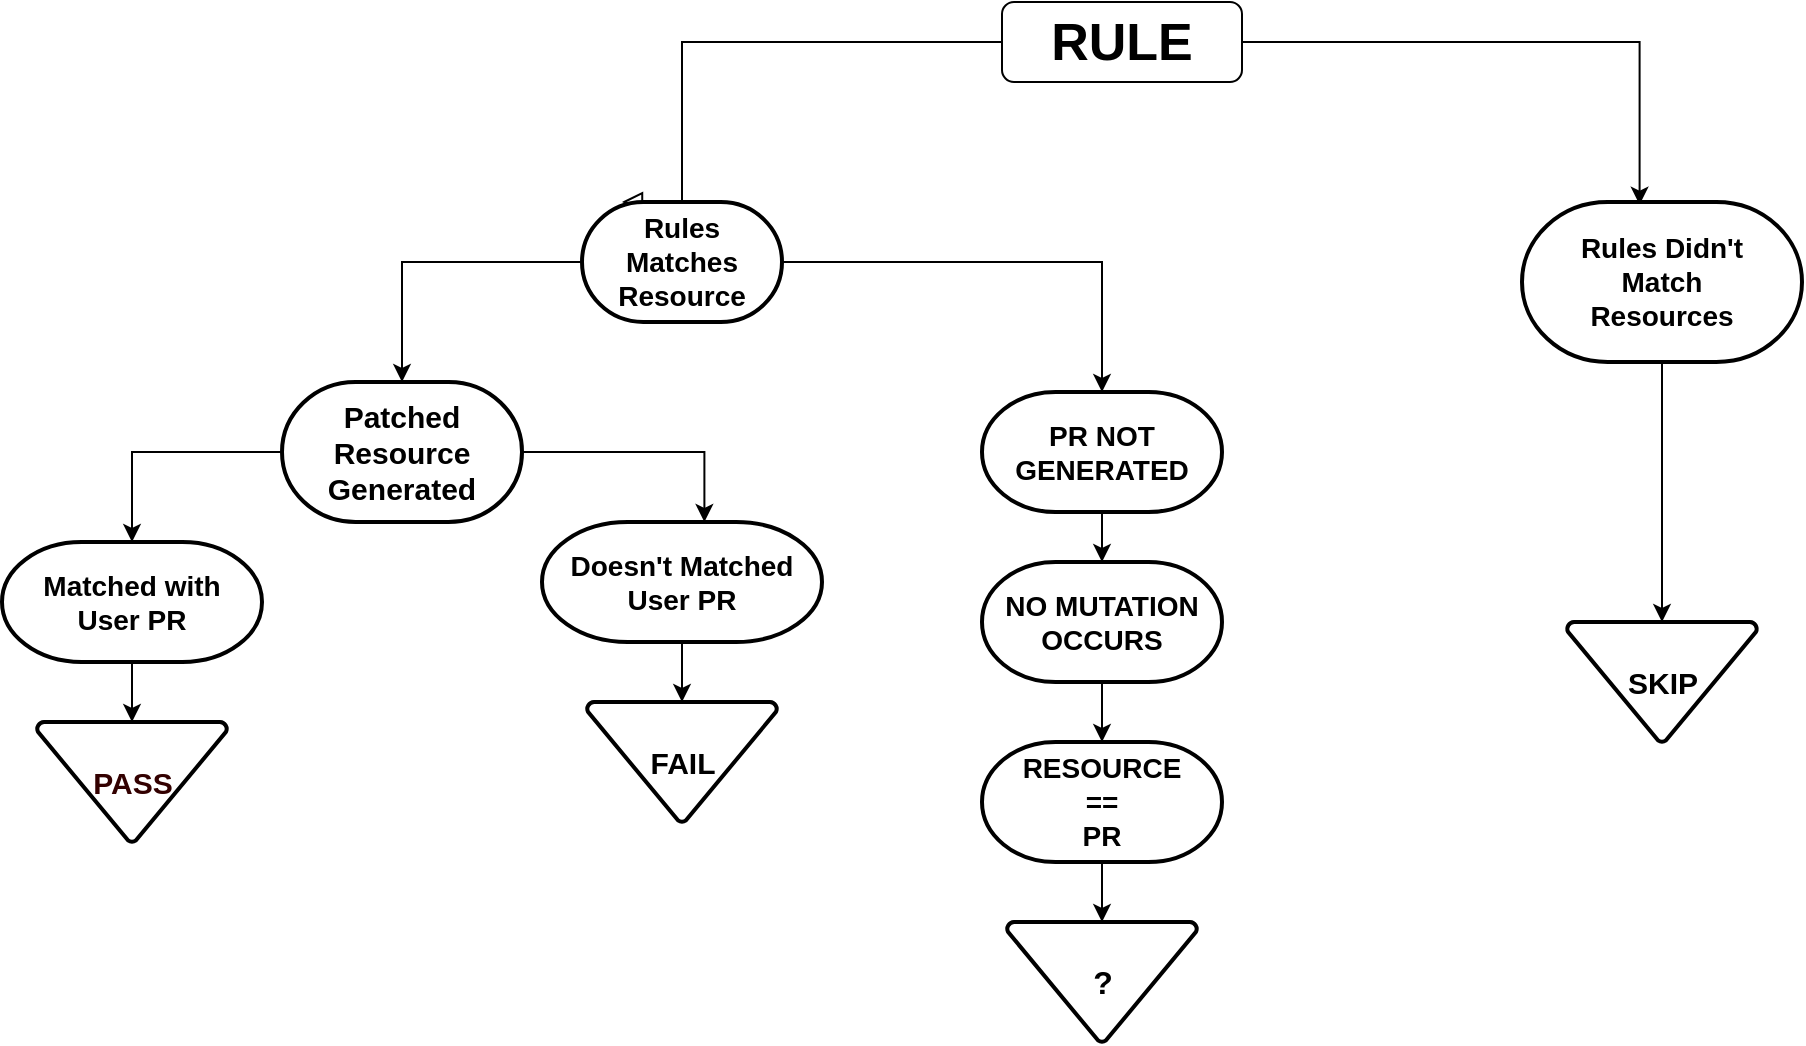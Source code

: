 <mxfile version="14.9.8" type="github">
  <diagram id="C5RBs43oDa-KdzZeNtuy" name="Page-1">
    <mxGraphModel dx="1865" dy="535" grid="1" gridSize="10" guides="1" tooltips="1" connect="1" arrows="1" fold="1" page="1" pageScale="1" pageWidth="827" pageHeight="1169" math="0" shadow="0">
      <root>
        <mxCell id="WIyWlLk6GJQsqaUBKTNV-0" />
        <mxCell id="WIyWlLk6GJQsqaUBKTNV-1" parent="WIyWlLk6GJQsqaUBKTNV-0" />
        <mxCell id="WIyWlLk6GJQsqaUBKTNV-2" value="" style="rounded=0;html=1;jettySize=auto;orthogonalLoop=1;fontSize=11;endArrow=block;endFill=0;endSize=8;strokeWidth=1;shadow=0;labelBackgroundColor=none;edgeStyle=orthogonalEdgeStyle;" parent="WIyWlLk6GJQsqaUBKTNV-1" source="WIyWlLk6GJQsqaUBKTNV-3" edge="1">
          <mxGeometry relative="1" as="geometry">
            <mxPoint x="160" y="160" as="targetPoint" />
            <Array as="points">
              <mxPoint x="190" y="80" />
              <mxPoint x="190" y="160" />
            </Array>
          </mxGeometry>
        </mxCell>
        <mxCell id="43zXW1gvgtbVfvHvfjgB-4" style="edgeStyle=orthogonalEdgeStyle;rounded=0;orthogonalLoop=1;jettySize=auto;html=1;entryX=0.42;entryY=0.017;entryDx=0;entryDy=0;entryPerimeter=0;" edge="1" parent="WIyWlLk6GJQsqaUBKTNV-1" source="WIyWlLk6GJQsqaUBKTNV-3" target="43zXW1gvgtbVfvHvfjgB-29">
          <mxGeometry relative="1" as="geometry">
            <mxPoint x="660" y="190" as="targetPoint" />
          </mxGeometry>
        </mxCell>
        <mxCell id="WIyWlLk6GJQsqaUBKTNV-3" value="&lt;font style=&quot;font-size: 26px&quot;&gt;&lt;b&gt;RULE&lt;/b&gt;&lt;/font&gt;" style="rounded=1;whiteSpace=wrap;html=1;fontSize=12;glass=0;strokeWidth=1;shadow=0;" parent="WIyWlLk6GJQsqaUBKTNV-1" vertex="1">
          <mxGeometry x="350" y="60" width="120" height="40" as="geometry" />
        </mxCell>
        <mxCell id="43zXW1gvgtbVfvHvfjgB-12" style="edgeStyle=orthogonalEdgeStyle;rounded=0;orthogonalLoop=1;jettySize=auto;html=1;" edge="1" parent="WIyWlLk6GJQsqaUBKTNV-1" source="43zXW1gvgtbVfvHvfjgB-11" target="43zXW1gvgtbVfvHvfjgB-13">
          <mxGeometry relative="1" as="geometry">
            <mxPoint x="40" y="280" as="targetPoint" />
          </mxGeometry>
        </mxCell>
        <mxCell id="43zXW1gvgtbVfvHvfjgB-23" style="edgeStyle=orthogonalEdgeStyle;rounded=0;orthogonalLoop=1;jettySize=auto;html=1;" edge="1" parent="WIyWlLk6GJQsqaUBKTNV-1" source="43zXW1gvgtbVfvHvfjgB-11" target="43zXW1gvgtbVfvHvfjgB-24">
          <mxGeometry relative="1" as="geometry">
            <mxPoint x="400" y="250" as="targetPoint" />
            <Array as="points">
              <mxPoint x="400" y="190" />
            </Array>
          </mxGeometry>
        </mxCell>
        <mxCell id="43zXW1gvgtbVfvHvfjgB-11" value="&lt;font style=&quot;font-size: 14px&quot;&gt;&lt;b&gt;Rules Matches&lt;br&gt;Resource&lt;/b&gt;&lt;/font&gt;" style="strokeWidth=2;html=1;shape=mxgraph.flowchart.terminator;whiteSpace=wrap;" vertex="1" parent="WIyWlLk6GJQsqaUBKTNV-1">
          <mxGeometry x="140" y="160" width="100" height="60" as="geometry" />
        </mxCell>
        <mxCell id="43zXW1gvgtbVfvHvfjgB-14" style="edgeStyle=orthogonalEdgeStyle;rounded=0;orthogonalLoop=1;jettySize=auto;html=1;" edge="1" parent="WIyWlLk6GJQsqaUBKTNV-1" source="43zXW1gvgtbVfvHvfjgB-13" target="43zXW1gvgtbVfvHvfjgB-15">
          <mxGeometry relative="1" as="geometry">
            <mxPoint x="-80" y="360" as="targetPoint" />
          </mxGeometry>
        </mxCell>
        <mxCell id="43zXW1gvgtbVfvHvfjgB-18" style="edgeStyle=orthogonalEdgeStyle;rounded=0;orthogonalLoop=1;jettySize=auto;html=1;entryX=0.58;entryY=0;entryDx=0;entryDy=0;entryPerimeter=0;" edge="1" parent="WIyWlLk6GJQsqaUBKTNV-1" source="43zXW1gvgtbVfvHvfjgB-13" target="43zXW1gvgtbVfvHvfjgB-17">
          <mxGeometry relative="1" as="geometry" />
        </mxCell>
        <mxCell id="43zXW1gvgtbVfvHvfjgB-13" value="&lt;font style=&quot;font-size: 15px&quot;&gt;&lt;b&gt;Patched Resource&lt;br&gt;Generated&lt;/b&gt;&lt;/font&gt;" style="strokeWidth=2;html=1;shape=mxgraph.flowchart.terminator;whiteSpace=wrap;" vertex="1" parent="WIyWlLk6GJQsqaUBKTNV-1">
          <mxGeometry x="-10" y="250" width="120" height="70" as="geometry" />
        </mxCell>
        <mxCell id="43zXW1gvgtbVfvHvfjgB-19" style="edgeStyle=orthogonalEdgeStyle;rounded=0;orthogonalLoop=1;jettySize=auto;html=1;" edge="1" parent="WIyWlLk6GJQsqaUBKTNV-1" source="43zXW1gvgtbVfvHvfjgB-15" target="43zXW1gvgtbVfvHvfjgB-20">
          <mxGeometry relative="1" as="geometry">
            <mxPoint x="-80" y="440" as="targetPoint" />
          </mxGeometry>
        </mxCell>
        <mxCell id="43zXW1gvgtbVfvHvfjgB-15" value="&lt;b&gt;&lt;font style=&quot;font-size: 14px&quot;&gt;Matched with&lt;br&gt;User PR&lt;/font&gt;&lt;/b&gt;" style="strokeWidth=2;html=1;shape=mxgraph.flowchart.terminator;whiteSpace=wrap;" vertex="1" parent="WIyWlLk6GJQsqaUBKTNV-1">
          <mxGeometry x="-150" y="330" width="130" height="60" as="geometry" />
        </mxCell>
        <mxCell id="43zXW1gvgtbVfvHvfjgB-21" style="edgeStyle=orthogonalEdgeStyle;rounded=0;orthogonalLoop=1;jettySize=auto;html=1;" edge="1" parent="WIyWlLk6GJQsqaUBKTNV-1" source="43zXW1gvgtbVfvHvfjgB-17" target="43zXW1gvgtbVfvHvfjgB-22">
          <mxGeometry relative="1" as="geometry">
            <mxPoint x="170" y="410" as="targetPoint" />
          </mxGeometry>
        </mxCell>
        <mxCell id="43zXW1gvgtbVfvHvfjgB-17" value="&lt;b&gt;&lt;font style=&quot;font-size: 14px&quot;&gt;Doesn&#39;t Matched&lt;br&gt;User PR&lt;/font&gt;&lt;/b&gt;" style="strokeWidth=2;html=1;shape=mxgraph.flowchart.terminator;whiteSpace=wrap;" vertex="1" parent="WIyWlLk6GJQsqaUBKTNV-1">
          <mxGeometry x="120" y="320" width="140" height="60" as="geometry" />
        </mxCell>
        <mxCell id="43zXW1gvgtbVfvHvfjgB-20" value="&lt;b&gt;&lt;font style=&quot;font-size: 15px&quot; color=&quot;#330000&quot;&gt;PASS&lt;/font&gt;&lt;/b&gt;" style="strokeWidth=2;html=1;shape=mxgraph.flowchart.merge_or_storage;whiteSpace=wrap;" vertex="1" parent="WIyWlLk6GJQsqaUBKTNV-1">
          <mxGeometry x="-132.5" y="420" width="95" height="60" as="geometry" />
        </mxCell>
        <mxCell id="43zXW1gvgtbVfvHvfjgB-22" value="&lt;b&gt;&lt;font style=&quot;font-size: 15px&quot;&gt;FAIL&lt;/font&gt;&lt;/b&gt;" style="strokeWidth=2;html=1;shape=mxgraph.flowchart.merge_or_storage;whiteSpace=wrap;" vertex="1" parent="WIyWlLk6GJQsqaUBKTNV-1">
          <mxGeometry x="142.5" y="410" width="95" height="60" as="geometry" />
        </mxCell>
        <mxCell id="43zXW1gvgtbVfvHvfjgB-25" style="edgeStyle=orthogonalEdgeStyle;rounded=0;orthogonalLoop=1;jettySize=auto;html=1;" edge="1" parent="WIyWlLk6GJQsqaUBKTNV-1" source="43zXW1gvgtbVfvHvfjgB-24" target="43zXW1gvgtbVfvHvfjgB-26">
          <mxGeometry relative="1" as="geometry">
            <mxPoint x="400" y="330" as="targetPoint" />
          </mxGeometry>
        </mxCell>
        <mxCell id="43zXW1gvgtbVfvHvfjgB-24" value="&lt;font style=&quot;font-size: 14px&quot;&gt;&lt;b&gt;&lt;font style=&quot;font-size: 14px&quot;&gt;PR NOT &lt;br&gt;GENERATED&lt;/font&gt;&lt;/b&gt;&lt;/font&gt;" style="strokeWidth=2;html=1;shape=mxgraph.flowchart.terminator;whiteSpace=wrap;" vertex="1" parent="WIyWlLk6GJQsqaUBKTNV-1">
          <mxGeometry x="340" y="255" width="120" height="60" as="geometry" />
        </mxCell>
        <mxCell id="43zXW1gvgtbVfvHvfjgB-27" style="edgeStyle=orthogonalEdgeStyle;rounded=0;orthogonalLoop=1;jettySize=auto;html=1;" edge="1" parent="WIyWlLk6GJQsqaUBKTNV-1" source="43zXW1gvgtbVfvHvfjgB-26" target="43zXW1gvgtbVfvHvfjgB-28">
          <mxGeometry relative="1" as="geometry">
            <mxPoint x="400" y="410" as="targetPoint" />
          </mxGeometry>
        </mxCell>
        <mxCell id="43zXW1gvgtbVfvHvfjgB-26" value="&lt;b&gt;&lt;font style=&quot;font-size: 14px&quot;&gt;NO MUTATION&lt;br&gt;OCCURS&lt;/font&gt;&lt;/b&gt;" style="strokeWidth=2;html=1;shape=mxgraph.flowchart.terminator;whiteSpace=wrap;" vertex="1" parent="WIyWlLk6GJQsqaUBKTNV-1">
          <mxGeometry x="340" y="340" width="120" height="60" as="geometry" />
        </mxCell>
        <mxCell id="43zXW1gvgtbVfvHvfjgB-32" style="edgeStyle=orthogonalEdgeStyle;rounded=0;orthogonalLoop=1;jettySize=auto;html=1;" edge="1" parent="WIyWlLk6GJQsqaUBKTNV-1" source="43zXW1gvgtbVfvHvfjgB-28" target="43zXW1gvgtbVfvHvfjgB-33">
          <mxGeometry relative="1" as="geometry">
            <mxPoint x="400" y="530" as="targetPoint" />
          </mxGeometry>
        </mxCell>
        <mxCell id="43zXW1gvgtbVfvHvfjgB-28" value="&lt;b&gt;&lt;font style=&quot;font-size: 14px&quot;&gt;RESOURCE &lt;br&gt;==&lt;br&gt;PR&lt;/font&gt;&lt;/b&gt;" style="strokeWidth=2;html=1;shape=mxgraph.flowchart.terminator;whiteSpace=wrap;" vertex="1" parent="WIyWlLk6GJQsqaUBKTNV-1">
          <mxGeometry x="340" y="430" width="120" height="60" as="geometry" />
        </mxCell>
        <mxCell id="43zXW1gvgtbVfvHvfjgB-30" style="edgeStyle=orthogonalEdgeStyle;rounded=0;orthogonalLoop=1;jettySize=auto;html=1;" edge="1" parent="WIyWlLk6GJQsqaUBKTNV-1" source="43zXW1gvgtbVfvHvfjgB-29" target="43zXW1gvgtbVfvHvfjgB-31">
          <mxGeometry relative="1" as="geometry">
            <mxPoint x="670" y="400" as="targetPoint" />
          </mxGeometry>
        </mxCell>
        <mxCell id="43zXW1gvgtbVfvHvfjgB-29" value="&lt;font style=&quot;font-size: 14px&quot;&gt;&lt;b&gt;Rules Didn&#39;t&lt;br&gt;Match&lt;br&gt;Resources&lt;/b&gt;&lt;/font&gt;" style="strokeWidth=2;html=1;shape=mxgraph.flowchart.terminator;whiteSpace=wrap;" vertex="1" parent="WIyWlLk6GJQsqaUBKTNV-1">
          <mxGeometry x="610" y="160" width="140" height="80" as="geometry" />
        </mxCell>
        <mxCell id="43zXW1gvgtbVfvHvfjgB-31" value="&lt;b&gt;&lt;font style=&quot;font-size: 15px&quot;&gt;SKIP&lt;/font&gt;&lt;/b&gt;" style="strokeWidth=2;html=1;shape=mxgraph.flowchart.merge_or_storage;whiteSpace=wrap;" vertex="1" parent="WIyWlLk6GJQsqaUBKTNV-1">
          <mxGeometry x="632.5" y="370" width="95" height="60" as="geometry" />
        </mxCell>
        <mxCell id="43zXW1gvgtbVfvHvfjgB-33" value="&lt;b&gt;&lt;font style=&quot;font-size: 16px&quot;&gt;?&lt;/font&gt;&lt;/b&gt;" style="strokeWidth=2;html=1;shape=mxgraph.flowchart.merge_or_storage;whiteSpace=wrap;" vertex="1" parent="WIyWlLk6GJQsqaUBKTNV-1">
          <mxGeometry x="352.5" y="520" width="95" height="60" as="geometry" />
        </mxCell>
      </root>
    </mxGraphModel>
  </diagram>
</mxfile>
